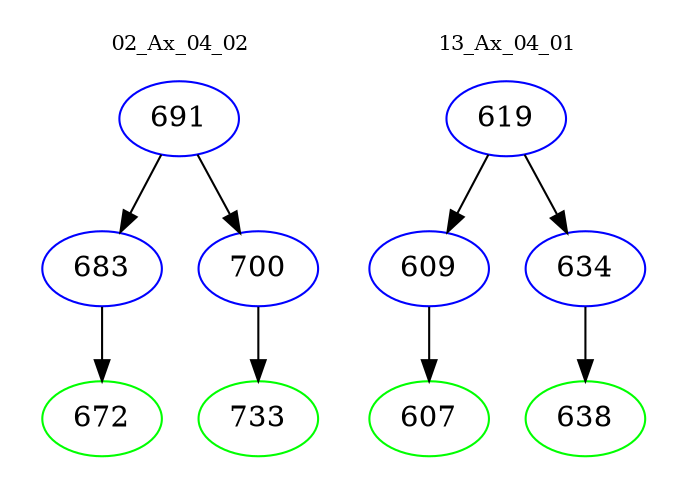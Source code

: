 digraph{
subgraph cluster_0 {
color = white
label = "02_Ax_04_02";
fontsize=10;
T0_691 [label="691", color="blue"]
T0_691 -> T0_683 [color="black"]
T0_683 [label="683", color="blue"]
T0_683 -> T0_672 [color="black"]
T0_672 [label="672", color="green"]
T0_691 -> T0_700 [color="black"]
T0_700 [label="700", color="blue"]
T0_700 -> T0_733 [color="black"]
T0_733 [label="733", color="green"]
}
subgraph cluster_1 {
color = white
label = "13_Ax_04_01";
fontsize=10;
T1_619 [label="619", color="blue"]
T1_619 -> T1_609 [color="black"]
T1_609 [label="609", color="blue"]
T1_609 -> T1_607 [color="black"]
T1_607 [label="607", color="green"]
T1_619 -> T1_634 [color="black"]
T1_634 [label="634", color="blue"]
T1_634 -> T1_638 [color="black"]
T1_638 [label="638", color="green"]
}
}
